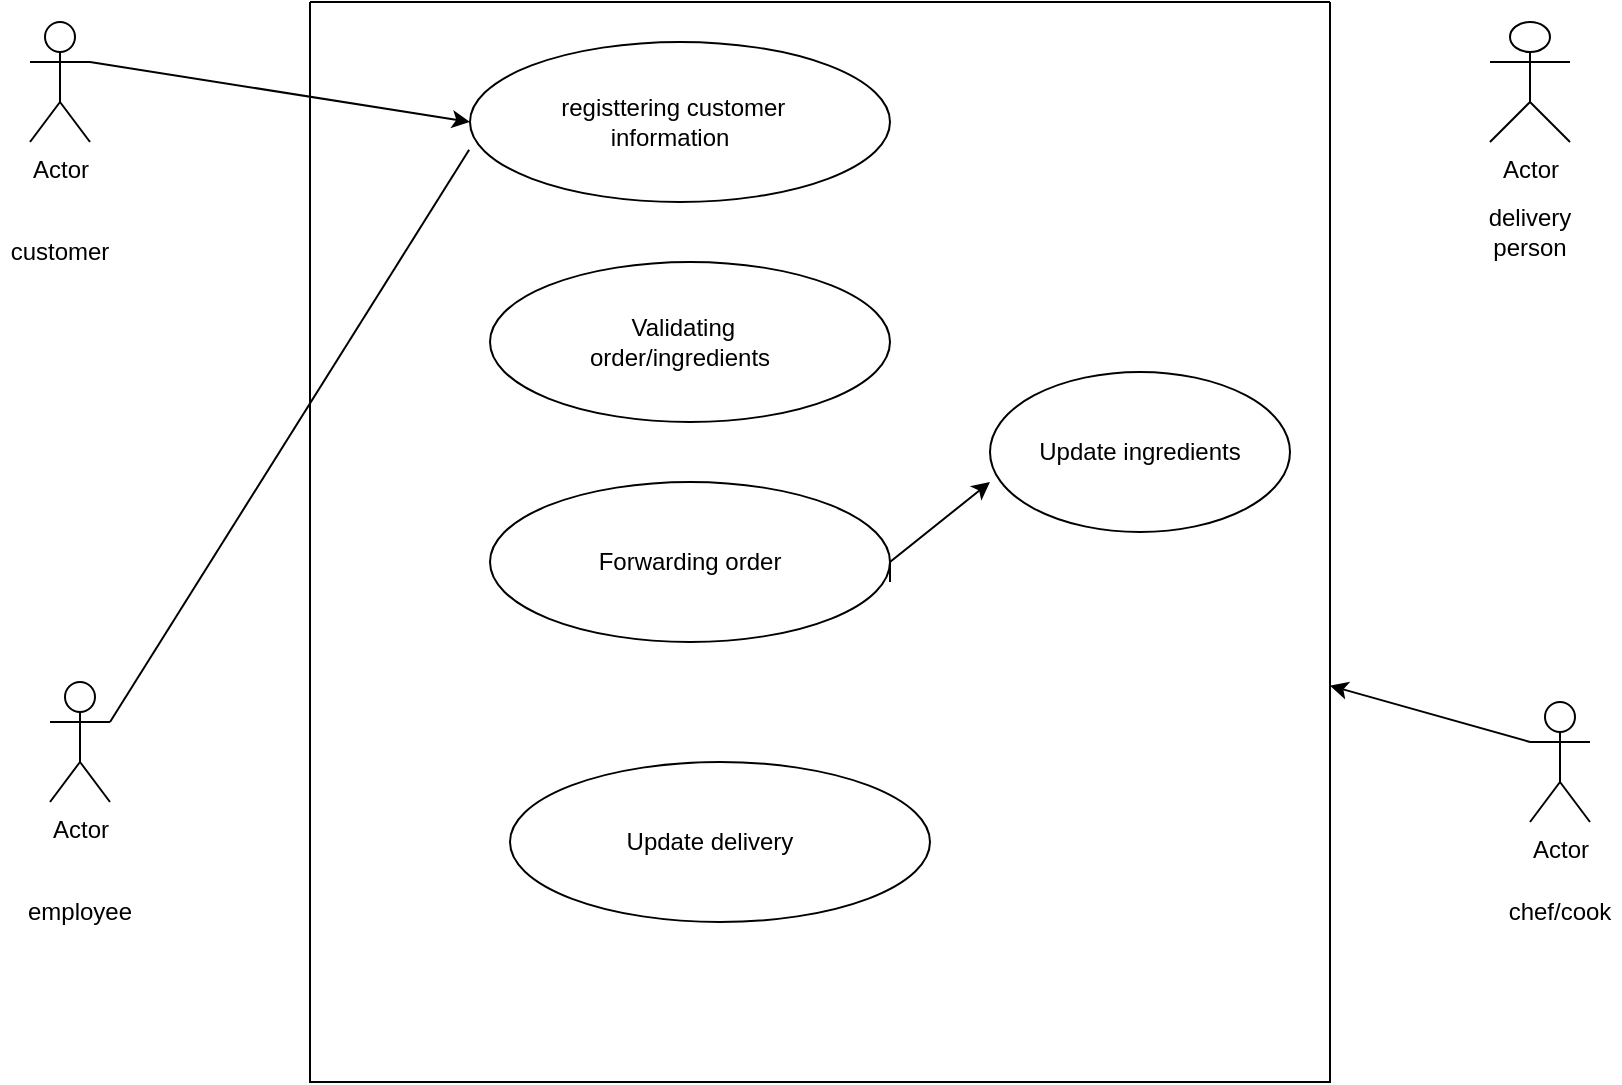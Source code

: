 <mxfile version="22.1.5" type="github">
  <diagram name="Page-1" id="cNQc7o1E2cWI9WpQ8DWR">
    <mxGraphModel dx="934" dy="553" grid="1" gridSize="10" guides="1" tooltips="1" connect="1" arrows="1" fold="1" page="1" pageScale="1" pageWidth="850" pageHeight="1100" math="0" shadow="0">
      <root>
        <mxCell id="0" />
        <mxCell id="1" parent="0" />
        <mxCell id="DRkKu5UwzhI7FsZmvqW0-1" value="" style="swimlane;startSize=0;" vertex="1" parent="1">
          <mxGeometry x="160" y="20" width="510" height="540" as="geometry" />
        </mxCell>
        <mxCell id="DRkKu5UwzhI7FsZmvqW0-2" value="" style="ellipse;whiteSpace=wrap;html=1;" vertex="1" parent="DRkKu5UwzhI7FsZmvqW0-1">
          <mxGeometry x="80" y="20" width="210" height="80" as="geometry" />
        </mxCell>
        <mxCell id="DRkKu5UwzhI7FsZmvqW0-3" value="" style="ellipse;whiteSpace=wrap;html=1;" vertex="1" parent="DRkKu5UwzhI7FsZmvqW0-1">
          <mxGeometry x="90" y="130" width="200" height="80" as="geometry" />
        </mxCell>
        <mxCell id="DRkKu5UwzhI7FsZmvqW0-4" value="" style="ellipse;whiteSpace=wrap;html=1;" vertex="1" parent="DRkKu5UwzhI7FsZmvqW0-1">
          <mxGeometry x="90" y="240" width="200" height="80" as="geometry" />
        </mxCell>
        <mxCell id="DRkKu5UwzhI7FsZmvqW0-5" value="" style="ellipse;whiteSpace=wrap;html=1;" vertex="1" parent="DRkKu5UwzhI7FsZmvqW0-1">
          <mxGeometry x="340" y="185" width="150" height="80" as="geometry" />
        </mxCell>
        <mxCell id="DRkKu5UwzhI7FsZmvqW0-6" value="" style="ellipse;whiteSpace=wrap;html=1;" vertex="1" parent="DRkKu5UwzhI7FsZmvqW0-1">
          <mxGeometry x="100" y="380" width="210" height="80" as="geometry" />
        </mxCell>
        <mxCell id="DRkKu5UwzhI7FsZmvqW0-7" value="&amp;nbsp;registtering customer information" style="text;html=1;strokeColor=none;fillColor=none;align=center;verticalAlign=middle;whiteSpace=wrap;rounded=0;" vertex="1" parent="DRkKu5UwzhI7FsZmvqW0-1">
          <mxGeometry x="100" y="45" width="160" height="30" as="geometry" />
        </mxCell>
        <mxCell id="DRkKu5UwzhI7FsZmvqW0-8" value="&amp;nbsp;Validating order/ingredients" style="text;html=1;strokeColor=none;fillColor=none;align=center;verticalAlign=middle;whiteSpace=wrap;rounded=0;" vertex="1" parent="DRkKu5UwzhI7FsZmvqW0-1">
          <mxGeometry x="110" y="155" width="150" height="30" as="geometry" />
        </mxCell>
        <mxCell id="DRkKu5UwzhI7FsZmvqW0-9" value="Forwarding order" style="text;html=1;strokeColor=none;fillColor=none;align=center;verticalAlign=middle;whiteSpace=wrap;rounded=0;" vertex="1" parent="DRkKu5UwzhI7FsZmvqW0-1">
          <mxGeometry x="110" y="265" width="160" height="30" as="geometry" />
        </mxCell>
        <mxCell id="DRkKu5UwzhI7FsZmvqW0-10" value="Update ingredients" style="text;html=1;strokeColor=none;fillColor=none;align=center;verticalAlign=middle;whiteSpace=wrap;rounded=0;" vertex="1" parent="DRkKu5UwzhI7FsZmvqW0-1">
          <mxGeometry x="340" y="210" width="150" height="30" as="geometry" />
        </mxCell>
        <mxCell id="DRkKu5UwzhI7FsZmvqW0-12" value="Update delivery" style="text;html=1;strokeColor=none;fillColor=none;align=center;verticalAlign=middle;whiteSpace=wrap;rounded=0;" vertex="1" parent="DRkKu5UwzhI7FsZmvqW0-1">
          <mxGeometry x="135" y="405" width="130" height="30" as="geometry" />
        </mxCell>
        <mxCell id="DRkKu5UwzhI7FsZmvqW0-11" value="delivery person" style="text;html=1;strokeColor=none;fillColor=none;align=center;verticalAlign=middle;whiteSpace=wrap;rounded=0;" vertex="1" parent="1">
          <mxGeometry x="740" y="120" width="60" height="30" as="geometry" />
        </mxCell>
        <mxCell id="DRkKu5UwzhI7FsZmvqW0-13" value="Actor" style="shape=umlActor;verticalLabelPosition=bottom;verticalAlign=top;html=1;outlineConnect=0;" vertex="1" parent="1">
          <mxGeometry x="20" y="30" width="30" height="60" as="geometry" />
        </mxCell>
        <mxCell id="DRkKu5UwzhI7FsZmvqW0-14" value="Actor" style="shape=umlActor;verticalLabelPosition=bottom;verticalAlign=top;html=1;outlineConnect=0;" vertex="1" parent="1">
          <mxGeometry x="750" y="30" width="40" height="60" as="geometry" />
        </mxCell>
        <mxCell id="DRkKu5UwzhI7FsZmvqW0-15" value="Actor" style="shape=umlActor;verticalLabelPosition=bottom;verticalAlign=top;html=1;outlineConnect=0;" vertex="1" parent="1">
          <mxGeometry x="30" y="360" width="30" height="60" as="geometry" />
        </mxCell>
        <mxCell id="DRkKu5UwzhI7FsZmvqW0-16" value="Actor" style="shape=umlActor;verticalLabelPosition=bottom;verticalAlign=top;html=1;outlineConnect=0;" vertex="1" parent="1">
          <mxGeometry x="770" y="370" width="30" height="60" as="geometry" />
        </mxCell>
        <mxCell id="DRkKu5UwzhI7FsZmvqW0-18" value="customer" style="text;html=1;strokeColor=none;fillColor=none;align=center;verticalAlign=middle;whiteSpace=wrap;rounded=0;" vertex="1" parent="1">
          <mxGeometry x="5" y="130" width="60" height="30" as="geometry" />
        </mxCell>
        <mxCell id="DRkKu5UwzhI7FsZmvqW0-19" value="employee" style="text;html=1;strokeColor=none;fillColor=none;align=center;verticalAlign=middle;whiteSpace=wrap;rounded=0;" vertex="1" parent="1">
          <mxGeometry x="15" y="460" width="60" height="30" as="geometry" />
        </mxCell>
        <mxCell id="DRkKu5UwzhI7FsZmvqW0-20" value="chef/cook" style="text;html=1;strokeColor=none;fillColor=none;align=center;verticalAlign=middle;whiteSpace=wrap;rounded=0;" vertex="1" parent="1">
          <mxGeometry x="755" y="460" width="60" height="30" as="geometry" />
        </mxCell>
        <mxCell id="DRkKu5UwzhI7FsZmvqW0-26" value="" style="endArrow=classic;html=1;rounded=0;" edge="1" parent="1">
          <mxGeometry width="50" height="50" relative="1" as="geometry">
            <mxPoint x="450" y="310" as="sourcePoint" />
            <mxPoint x="500" y="260" as="targetPoint" />
            <Array as="points">
              <mxPoint x="450" y="300" />
            </Array>
          </mxGeometry>
        </mxCell>
        <mxCell id="DRkKu5UwzhI7FsZmvqW0-29" value="" style="endArrow=classic;html=1;rounded=0;exitX=1;exitY=0.333;exitDx=0;exitDy=0;exitPerimeter=0;entryX=0;entryY=0.5;entryDx=0;entryDy=0;" edge="1" parent="1" source="DRkKu5UwzhI7FsZmvqW0-13" target="DRkKu5UwzhI7FsZmvqW0-2">
          <mxGeometry width="50" height="50" relative="1" as="geometry">
            <mxPoint x="450" y="310" as="sourcePoint" />
            <mxPoint x="500" y="260" as="targetPoint" />
          </mxGeometry>
        </mxCell>
        <mxCell id="DRkKu5UwzhI7FsZmvqW0-31" value="" style="endArrow=none;html=1;rounded=0;exitX=1;exitY=0.333;exitDx=0;exitDy=0;exitPerimeter=0;entryX=-0.002;entryY=0.674;entryDx=0;entryDy=0;entryPerimeter=0;" edge="1" parent="1" source="DRkKu5UwzhI7FsZmvqW0-15" target="DRkKu5UwzhI7FsZmvqW0-2">
          <mxGeometry width="50" height="50" relative="1" as="geometry">
            <mxPoint x="450" y="310" as="sourcePoint" />
            <mxPoint x="500" y="260" as="targetPoint" />
          </mxGeometry>
        </mxCell>
        <mxCell id="DRkKu5UwzhI7FsZmvqW0-32" value="" style="endArrow=classic;html=1;rounded=0;exitX=0;exitY=0.333;exitDx=0;exitDy=0;exitPerimeter=0;" edge="1" parent="1" source="DRkKu5UwzhI7FsZmvqW0-16" target="DRkKu5UwzhI7FsZmvqW0-1">
          <mxGeometry width="50" height="50" relative="1" as="geometry">
            <mxPoint x="740" y="390" as="sourcePoint" />
            <mxPoint x="760" y="270" as="targetPoint" />
          </mxGeometry>
        </mxCell>
      </root>
    </mxGraphModel>
  </diagram>
</mxfile>

